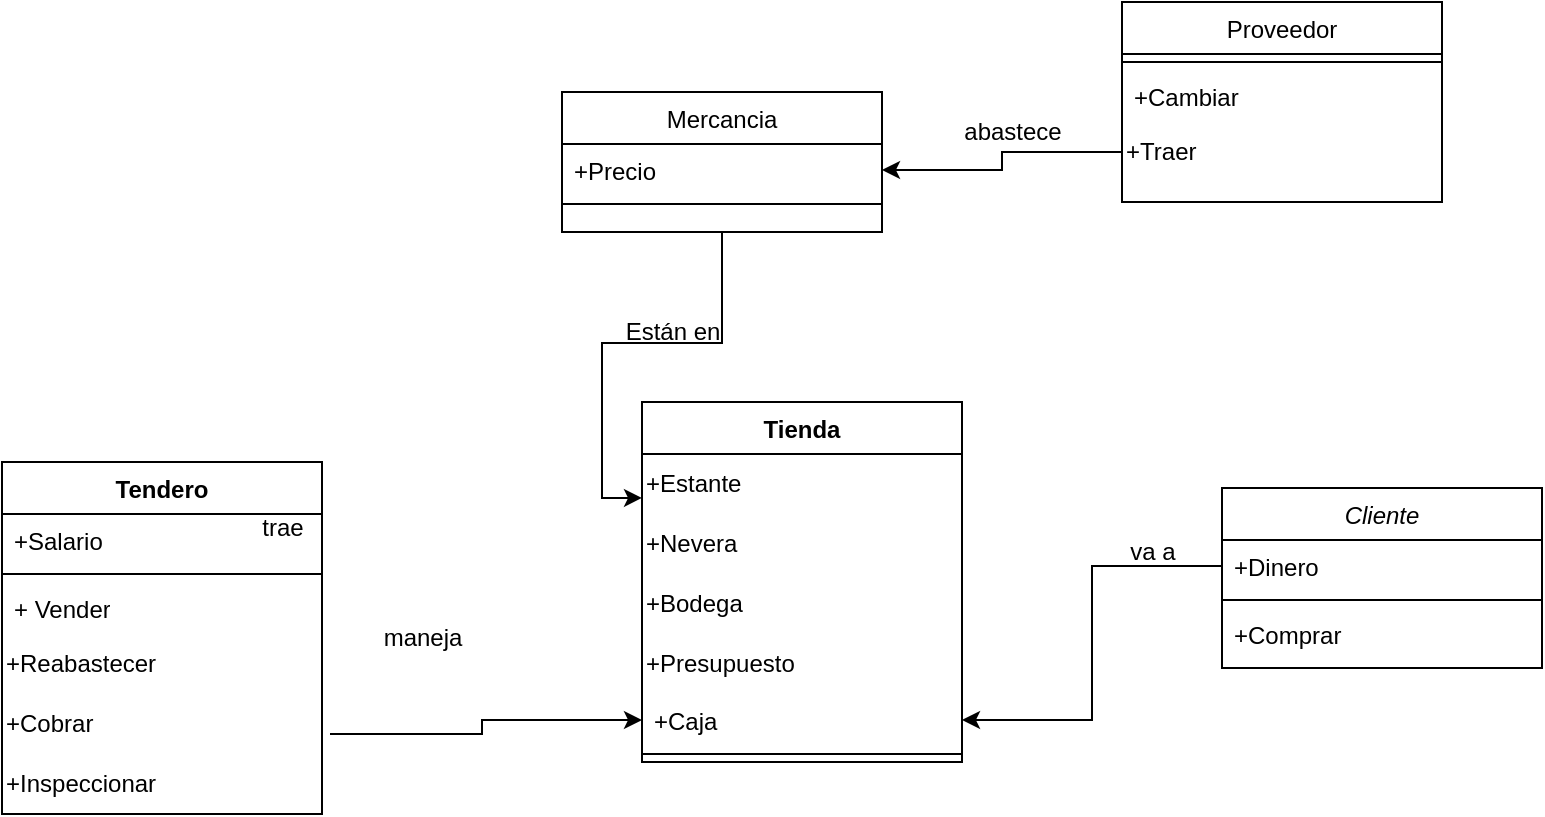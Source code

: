 <mxfile version="24.9.2">
  <diagram id="C5RBs43oDa-KdzZeNtuy" name="Page-1">
    <mxGraphModel grid="1" page="1" gridSize="10" guides="1" tooltips="1" connect="1" arrows="1" fold="1" pageScale="1" pageWidth="827" pageHeight="1169" math="0" shadow="0">
      <root>
        <mxCell id="WIyWlLk6GJQsqaUBKTNV-0" />
        <mxCell id="WIyWlLk6GJQsqaUBKTNV-1" parent="WIyWlLk6GJQsqaUBKTNV-0" />
        <mxCell id="zkfFHV4jXpPFQw0GAbJ--0" value="Cliente" style="swimlane;fontStyle=2;align=center;verticalAlign=top;childLayout=stackLayout;horizontal=1;startSize=26;horizontalStack=0;resizeParent=1;resizeLast=0;collapsible=1;marginBottom=0;rounded=0;shadow=0;strokeWidth=1;" vertex="1" parent="WIyWlLk6GJQsqaUBKTNV-1">
          <mxGeometry x="770" y="273" width="160" height="90" as="geometry">
            <mxRectangle x="230" y="140" width="160" height="26" as="alternateBounds" />
          </mxGeometry>
        </mxCell>
        <mxCell id="zkfFHV4jXpPFQw0GAbJ--1" value="+Dinero" style="text;align=left;verticalAlign=top;spacingLeft=4;spacingRight=4;overflow=hidden;rotatable=0;points=[[0,0.5],[1,0.5]];portConstraint=eastwest;" vertex="1" parent="zkfFHV4jXpPFQw0GAbJ--0">
          <mxGeometry y="26" width="160" height="26" as="geometry" />
        </mxCell>
        <mxCell id="zkfFHV4jXpPFQw0GAbJ--4" value="" style="line;html=1;strokeWidth=1;align=left;verticalAlign=middle;spacingTop=-1;spacingLeft=3;spacingRight=3;rotatable=0;labelPosition=right;points=[];portConstraint=eastwest;" vertex="1" parent="zkfFHV4jXpPFQw0GAbJ--0">
          <mxGeometry y="52" width="160" height="8" as="geometry" />
        </mxCell>
        <mxCell id="zkfFHV4jXpPFQw0GAbJ--5" value="+Comprar" style="text;align=left;verticalAlign=top;spacingLeft=4;spacingRight=4;overflow=hidden;rotatable=0;points=[[0,0.5],[1,0.5]];portConstraint=eastwest;" vertex="1" parent="zkfFHV4jXpPFQw0GAbJ--0">
          <mxGeometry y="60" width="160" height="26" as="geometry" />
        </mxCell>
        <mxCell id="zkfFHV4jXpPFQw0GAbJ--17" value="Proveedor" style="swimlane;fontStyle=0;align=center;verticalAlign=top;childLayout=stackLayout;horizontal=1;startSize=26;horizontalStack=0;resizeParent=1;resizeLast=0;collapsible=1;marginBottom=0;rounded=0;shadow=0;strokeWidth=1;" vertex="1" parent="WIyWlLk6GJQsqaUBKTNV-1">
          <mxGeometry x="720" y="30" width="160" height="100" as="geometry">
            <mxRectangle x="550" y="140" width="160" height="26" as="alternateBounds" />
          </mxGeometry>
        </mxCell>
        <mxCell id="zkfFHV4jXpPFQw0GAbJ--23" value="" style="line;html=1;strokeWidth=1;align=left;verticalAlign=middle;spacingTop=-1;spacingLeft=3;spacingRight=3;rotatable=0;labelPosition=right;points=[];portConstraint=eastwest;" vertex="1" parent="zkfFHV4jXpPFQw0GAbJ--17">
          <mxGeometry y="26" width="160" height="8" as="geometry" />
        </mxCell>
        <mxCell id="zkfFHV4jXpPFQw0GAbJ--19" value="+Cambiar" style="text;align=left;verticalAlign=top;spacingLeft=4;spacingRight=4;overflow=hidden;rotatable=0;points=[[0,0.5],[1,0.5]];portConstraint=eastwest;rounded=0;shadow=0;html=0;" vertex="1" parent="zkfFHV4jXpPFQw0GAbJ--17">
          <mxGeometry y="34" width="160" height="26" as="geometry" />
        </mxCell>
        <mxCell id="ZhIbEu7HH4uk9vogo5YE-10" value="+Traer" style="text;html=1;align=left;verticalAlign=middle;resizable=0;points=[];autosize=1;strokeColor=none;fillColor=none;" vertex="1" parent="zkfFHV4jXpPFQw0GAbJ--17">
          <mxGeometry y="60" width="160" height="30" as="geometry" />
        </mxCell>
        <mxCell id="C6RehQUsyzHkfxKy1Pj1-1" value="&lt;font style=&quot;vertical-align: inherit;&quot;&gt;&lt;font style=&quot;vertical-align: inherit;&quot;&gt;Tienda&lt;/font&gt;&lt;/font&gt;" style="swimlane;fontStyle=1;align=center;verticalAlign=top;childLayout=stackLayout;horizontal=1;startSize=26;horizontalStack=0;resizeParent=1;resizeParentMax=0;resizeLast=0;collapsible=1;marginBottom=0;whiteSpace=wrap;html=1;" vertex="1" parent="WIyWlLk6GJQsqaUBKTNV-1">
          <mxGeometry x="480" y="230" width="160" height="180" as="geometry" />
        </mxCell>
        <mxCell id="C6RehQUsyzHkfxKy1Pj1-19" value="+Estante" style="text;html=1;align=left;verticalAlign=middle;resizable=0;points=[];autosize=1;strokeColor=none;fillColor=none;" vertex="1" parent="C6RehQUsyzHkfxKy1Pj1-1">
          <mxGeometry y="26" width="160" height="30" as="geometry" />
        </mxCell>
        <mxCell id="C6RehQUsyzHkfxKy1Pj1-18" value="+Nevera" style="text;html=1;align=left;verticalAlign=middle;resizable=0;points=[];autosize=1;strokeColor=none;fillColor=none;" vertex="1" parent="C6RehQUsyzHkfxKy1Pj1-1">
          <mxGeometry y="56" width="160" height="30" as="geometry" />
        </mxCell>
        <mxCell id="C6RehQUsyzHkfxKy1Pj1-14" value="+Bodega" style="text;html=1;align=left;verticalAlign=middle;resizable=0;points=[];autosize=1;strokeColor=none;fillColor=none;" vertex="1" parent="C6RehQUsyzHkfxKy1Pj1-1">
          <mxGeometry y="86" width="160" height="30" as="geometry" />
        </mxCell>
        <mxCell id="C6RehQUsyzHkfxKy1Pj1-20" value="+Presupuesto" style="text;html=1;align=left;verticalAlign=middle;resizable=0;points=[];autosize=1;strokeColor=none;fillColor=none;" vertex="1" parent="C6RehQUsyzHkfxKy1Pj1-1">
          <mxGeometry y="116" width="160" height="30" as="geometry" />
        </mxCell>
        <mxCell id="zkfFHV4jXpPFQw0GAbJ--22" value="+Caja" style="text;align=left;verticalAlign=top;spacingLeft=4;spacingRight=4;overflow=hidden;rotatable=0;points=[[0,0.5],[1,0.5]];portConstraint=eastwest;rounded=0;shadow=0;html=0;" vertex="1" parent="C6RehQUsyzHkfxKy1Pj1-1">
          <mxGeometry y="146" width="160" height="26" as="geometry" />
        </mxCell>
        <mxCell id="C6RehQUsyzHkfxKy1Pj1-3" value="" style="line;strokeWidth=1;fillColor=none;align=left;verticalAlign=middle;spacingTop=-1;spacingLeft=3;spacingRight=3;rotatable=0;labelPosition=right;points=[];portConstraint=eastwest;strokeColor=inherit;" vertex="1" parent="C6RehQUsyzHkfxKy1Pj1-1">
          <mxGeometry y="172" width="160" height="8" as="geometry" />
        </mxCell>
        <mxCell id="C6RehQUsyzHkfxKy1Pj1-10" value="&lt;font style=&quot;vertical-align: inherit;&quot;&gt;&lt;font style=&quot;vertical-align: inherit;&quot;&gt;&lt;font style=&quot;vertical-align: inherit;&quot;&gt;&lt;font style=&quot;vertical-align: inherit;&quot;&gt;Tendero&lt;/font&gt;&lt;/font&gt;&lt;/font&gt;&lt;/font&gt;" style="swimlane;fontStyle=1;align=center;verticalAlign=top;childLayout=stackLayout;horizontal=1;startSize=26;horizontalStack=0;resizeParent=1;resizeParentMax=0;resizeLast=0;collapsible=1;marginBottom=0;whiteSpace=wrap;html=1;" vertex="1" parent="WIyWlLk6GJQsqaUBKTNV-1">
          <mxGeometry x="160" y="260" width="160" height="176" as="geometry" />
        </mxCell>
        <mxCell id="zkfFHV4jXpPFQw0GAbJ--14" value="+Salario" style="text;align=left;verticalAlign=top;spacingLeft=4;spacingRight=4;overflow=hidden;rotatable=0;points=[[0,0.5],[1,0.5]];portConstraint=eastwest;" vertex="1" parent="C6RehQUsyzHkfxKy1Pj1-10">
          <mxGeometry y="26" width="160" height="26" as="geometry" />
        </mxCell>
        <mxCell id="C6RehQUsyzHkfxKy1Pj1-12" value="" style="line;strokeWidth=1;fillColor=none;align=left;verticalAlign=middle;spacingTop=-1;spacingLeft=3;spacingRight=3;rotatable=0;labelPosition=right;points=[];portConstraint=eastwest;strokeColor=inherit;" vertex="1" parent="C6RehQUsyzHkfxKy1Pj1-10">
          <mxGeometry y="52" width="160" height="8" as="geometry" />
        </mxCell>
        <mxCell id="C6RehQUsyzHkfxKy1Pj1-13" value="+ Vender" style="text;strokeColor=none;fillColor=none;align=left;verticalAlign=top;spacingLeft=4;spacingRight=4;overflow=hidden;rotatable=0;points=[[0,0.5],[1,0.5]];portConstraint=eastwest;whiteSpace=wrap;html=1;" vertex="1" parent="C6RehQUsyzHkfxKy1Pj1-10">
          <mxGeometry y="60" width="160" height="26" as="geometry" />
        </mxCell>
        <mxCell id="C6RehQUsyzHkfxKy1Pj1-15" value="+Reabastecer" style="text;html=1;align=left;verticalAlign=middle;resizable=0;points=[];autosize=1;strokeColor=none;fillColor=none;" vertex="1" parent="C6RehQUsyzHkfxKy1Pj1-10">
          <mxGeometry y="86" width="160" height="30" as="geometry" />
        </mxCell>
        <mxCell id="C6RehQUsyzHkfxKy1Pj1-17" value="+Cobrar" style="text;html=1;align=left;verticalAlign=middle;resizable=0;points=[];autosize=1;strokeColor=none;fillColor=none;" vertex="1" parent="C6RehQUsyzHkfxKy1Pj1-10">
          <mxGeometry y="116" width="160" height="30" as="geometry" />
        </mxCell>
        <mxCell id="C6RehQUsyzHkfxKy1Pj1-16" value="+Inspeccionar" style="text;html=1;align=left;verticalAlign=middle;resizable=0;points=[];autosize=1;strokeColor=none;fillColor=none;" vertex="1" parent="C6RehQUsyzHkfxKy1Pj1-10">
          <mxGeometry y="146" width="160" height="30" as="geometry" />
        </mxCell>
        <mxCell id="ZhIbEu7HH4uk9vogo5YE-20" value="" style="edgeStyle=orthogonalEdgeStyle;rounded=0;orthogonalLoop=1;jettySize=auto;html=1;entryX=0;entryY=0.733;entryDx=0;entryDy=0;entryPerimeter=0;" edge="1" parent="WIyWlLk6GJQsqaUBKTNV-1" source="ZhIbEu7HH4uk9vogo5YE-1" target="C6RehQUsyzHkfxKy1Pj1-19">
          <mxGeometry relative="1" as="geometry" />
        </mxCell>
        <mxCell id="ZhIbEu7HH4uk9vogo5YE-1" value="Mercancia" style="swimlane;fontStyle=0;align=center;verticalAlign=top;childLayout=stackLayout;horizontal=1;startSize=26;horizontalStack=0;resizeParent=1;resizeLast=0;collapsible=1;marginBottom=0;rounded=0;shadow=0;strokeWidth=1;" vertex="1" parent="WIyWlLk6GJQsqaUBKTNV-1">
          <mxGeometry x="440" y="75" width="160" height="70" as="geometry">
            <mxRectangle x="340" y="380" width="170" height="26" as="alternateBounds" />
          </mxGeometry>
        </mxCell>
        <mxCell id="ZhIbEu7HH4uk9vogo5YE-2" value="+Precio" style="text;align=left;verticalAlign=top;spacingLeft=4;spacingRight=4;overflow=hidden;rotatable=0;points=[[0,0.5],[1,0.5]];portConstraint=eastwest;" vertex="1" parent="ZhIbEu7HH4uk9vogo5YE-1">
          <mxGeometry y="26" width="160" height="26" as="geometry" />
        </mxCell>
        <mxCell id="ZhIbEu7HH4uk9vogo5YE-3" value="" style="line;html=1;strokeWidth=1;align=left;verticalAlign=middle;spacingTop=-1;spacingLeft=3;spacingRight=3;rotatable=0;labelPosition=right;points=[];portConstraint=eastwest;" vertex="1" parent="ZhIbEu7HH4uk9vogo5YE-1">
          <mxGeometry y="52" width="160" height="8" as="geometry" />
        </mxCell>
        <mxCell id="ZhIbEu7HH4uk9vogo5YE-4" value="va a" style="text;html=1;align=center;verticalAlign=middle;resizable=0;points=[];autosize=1;strokeColor=none;fillColor=none;" vertex="1" parent="WIyWlLk6GJQsqaUBKTNV-1">
          <mxGeometry x="710" y="290" width="50" height="30" as="geometry" />
        </mxCell>
        <mxCell id="ZhIbEu7HH4uk9vogo5YE-5" value="trae" style="text;html=1;align=center;verticalAlign=middle;resizable=0;points=[];autosize=1;strokeColor=none;fillColor=none;" vertex="1" parent="WIyWlLk6GJQsqaUBKTNV-1">
          <mxGeometry x="280" y="278" width="40" height="30" as="geometry" />
        </mxCell>
        <mxCell id="ZhIbEu7HH4uk9vogo5YE-11" style="edgeStyle=orthogonalEdgeStyle;rounded=0;orthogonalLoop=1;jettySize=auto;html=1;entryX=1;entryY=0.5;entryDx=0;entryDy=0;" edge="1" parent="WIyWlLk6GJQsqaUBKTNV-1" source="ZhIbEu7HH4uk9vogo5YE-10" target="ZhIbEu7HH4uk9vogo5YE-2">
          <mxGeometry relative="1" as="geometry" />
        </mxCell>
        <mxCell id="ZhIbEu7HH4uk9vogo5YE-14" value="maneja" style="text;html=1;align=center;verticalAlign=middle;resizable=0;points=[];autosize=1;strokeColor=none;fillColor=none;" vertex="1" parent="WIyWlLk6GJQsqaUBKTNV-1">
          <mxGeometry x="340" y="333" width="60" height="30" as="geometry" />
        </mxCell>
        <mxCell id="ZhIbEu7HH4uk9vogo5YE-16" value="abastece" style="text;html=1;align=center;verticalAlign=middle;resizable=0;points=[];autosize=1;strokeColor=none;fillColor=none;" vertex="1" parent="WIyWlLk6GJQsqaUBKTNV-1">
          <mxGeometry x="630" y="80" width="70" height="30" as="geometry" />
        </mxCell>
        <mxCell id="ZhIbEu7HH4uk9vogo5YE-17" style="edgeStyle=orthogonalEdgeStyle;rounded=0;orthogonalLoop=1;jettySize=auto;html=1;" edge="1" parent="WIyWlLk6GJQsqaUBKTNV-1" source="zkfFHV4jXpPFQw0GAbJ--1" target="zkfFHV4jXpPFQw0GAbJ--22">
          <mxGeometry relative="1" as="geometry" />
        </mxCell>
        <mxCell id="ZhIbEu7HH4uk9vogo5YE-18" style="edgeStyle=orthogonalEdgeStyle;rounded=0;orthogonalLoop=1;jettySize=auto;html=1;exitX=1.025;exitY=0.667;exitDx=0;exitDy=0;exitPerimeter=0;" edge="1" parent="WIyWlLk6GJQsqaUBKTNV-1" source="C6RehQUsyzHkfxKy1Pj1-17" target="zkfFHV4jXpPFQw0GAbJ--22">
          <mxGeometry relative="1" as="geometry" />
        </mxCell>
        <mxCell id="ZhIbEu7HH4uk9vogo5YE-21" value="Están en" style="text;html=1;align=center;verticalAlign=middle;resizable=0;points=[];autosize=1;strokeColor=none;fillColor=none;" vertex="1" parent="WIyWlLk6GJQsqaUBKTNV-1">
          <mxGeometry x="460" y="180" width="70" height="30" as="geometry" />
        </mxCell>
      </root>
    </mxGraphModel>
  </diagram>
</mxfile>
